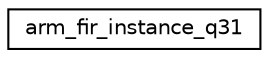 digraph "Graphical Class Hierarchy"
{
 // LATEX_PDF_SIZE
  edge [fontname="Helvetica",fontsize="10",labelfontname="Helvetica",labelfontsize="10"];
  node [fontname="Helvetica",fontsize="10",shape=record];
  rankdir="LR";
  Node0 [label="arm_fir_instance_q31",height=0.2,width=0.4,color="black", fillcolor="white", style="filled",URL="$structarm__fir__instance__q31.html",tooltip="Instance structure for the Q31 FIR filter."];
}
